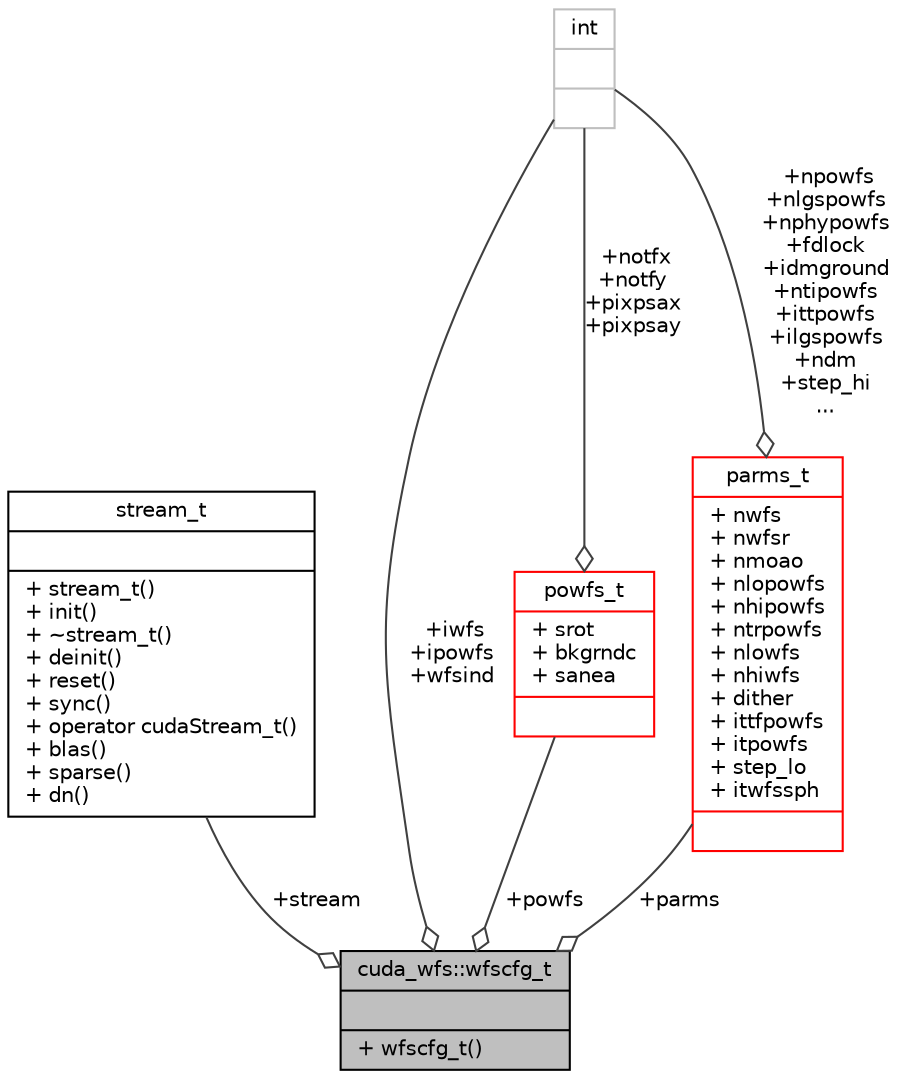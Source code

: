 digraph "cuda_wfs::wfscfg_t"
{
 // INTERACTIVE_SVG=YES
  bgcolor="transparent";
  edge [fontname="Helvetica",fontsize="10",labelfontname="Helvetica",labelfontsize="10"];
  node [fontname="Helvetica",fontsize="10",shape=record];
  Node1 [label="{cuda_wfs::wfscfg_t\n||+ wfscfg_t()\l}",height=0.2,width=0.4,color="black", fillcolor="grey75", style="filled", fontcolor="black"];
  Node2 -> Node1 [color="grey25",fontsize="10",style="solid",label=" +stream" ,arrowhead="odiamond",fontname="Helvetica"];
  Node2 [label="{stream_t\n||+ stream_t()\l+ init()\l+ ~stream_t()\l+ deinit()\l+ reset()\l+ sync()\l+ operator cudaStream_t()\l+ blas()\l+ sparse()\l+ dn()\l}",height=0.2,width=0.4,color="black",URL="$classstream__t.html"];
  Node3 -> Node1 [color="grey25",fontsize="10",style="solid",label=" +iwfs\n+ipowfs\n+wfsind" ,arrowhead="odiamond",fontname="Helvetica"];
  Node3 [label="{int\n||}",height=0.2,width=0.4,color="grey75"];
  Node4 -> Node1 [color="grey25",fontsize="10",style="solid",label=" +powfs" ,arrowhead="odiamond",fontname="Helvetica"];
  Node4 [label="{powfs_t\n|+ srot\l+ bkgrndc\l+ sanea\l|}",height=0.2,width=0.4,color="red",URL="$maos_2types_8h.html#structpowfs__t"];
  Node3 -> Node4 [color="grey25",fontsize="10",style="solid",label=" +notfx\n+notfy\n+pixpsax\n+pixpsay" ,arrowhead="odiamond",fontname="Helvetica"];
  Node48 -> Node1 [color="grey25",fontsize="10",style="solid",label=" +parms" ,arrowhead="odiamond",fontname="Helvetica"];
  Node48 [label="{parms_t\n|+ nwfs\l+ nwfsr\l+ nmoao\l+ nlopowfs\l+ nhipowfs\l+ ntrpowfs\l+ nlowfs\l+ nhiwfs\l+ dither\l+ ittfpowfs\l+ itpowfs\l+ step_lo\l+ itwfssph\l|}",height=0.2,width=0.4,color="red",URL="$parms_8h.html#structparms__t"];
  Node3 -> Node48 [color="grey25",fontsize="10",style="solid",label=" +npowfs\n+nlgspowfs\n+nphypowfs\n+fdlock\n+idmground\n+ntipowfs\n+ittpowfs\n+ilgspowfs\n+ndm\n+step_hi\n..." ,arrowhead="odiamond",fontname="Helvetica"];
}

